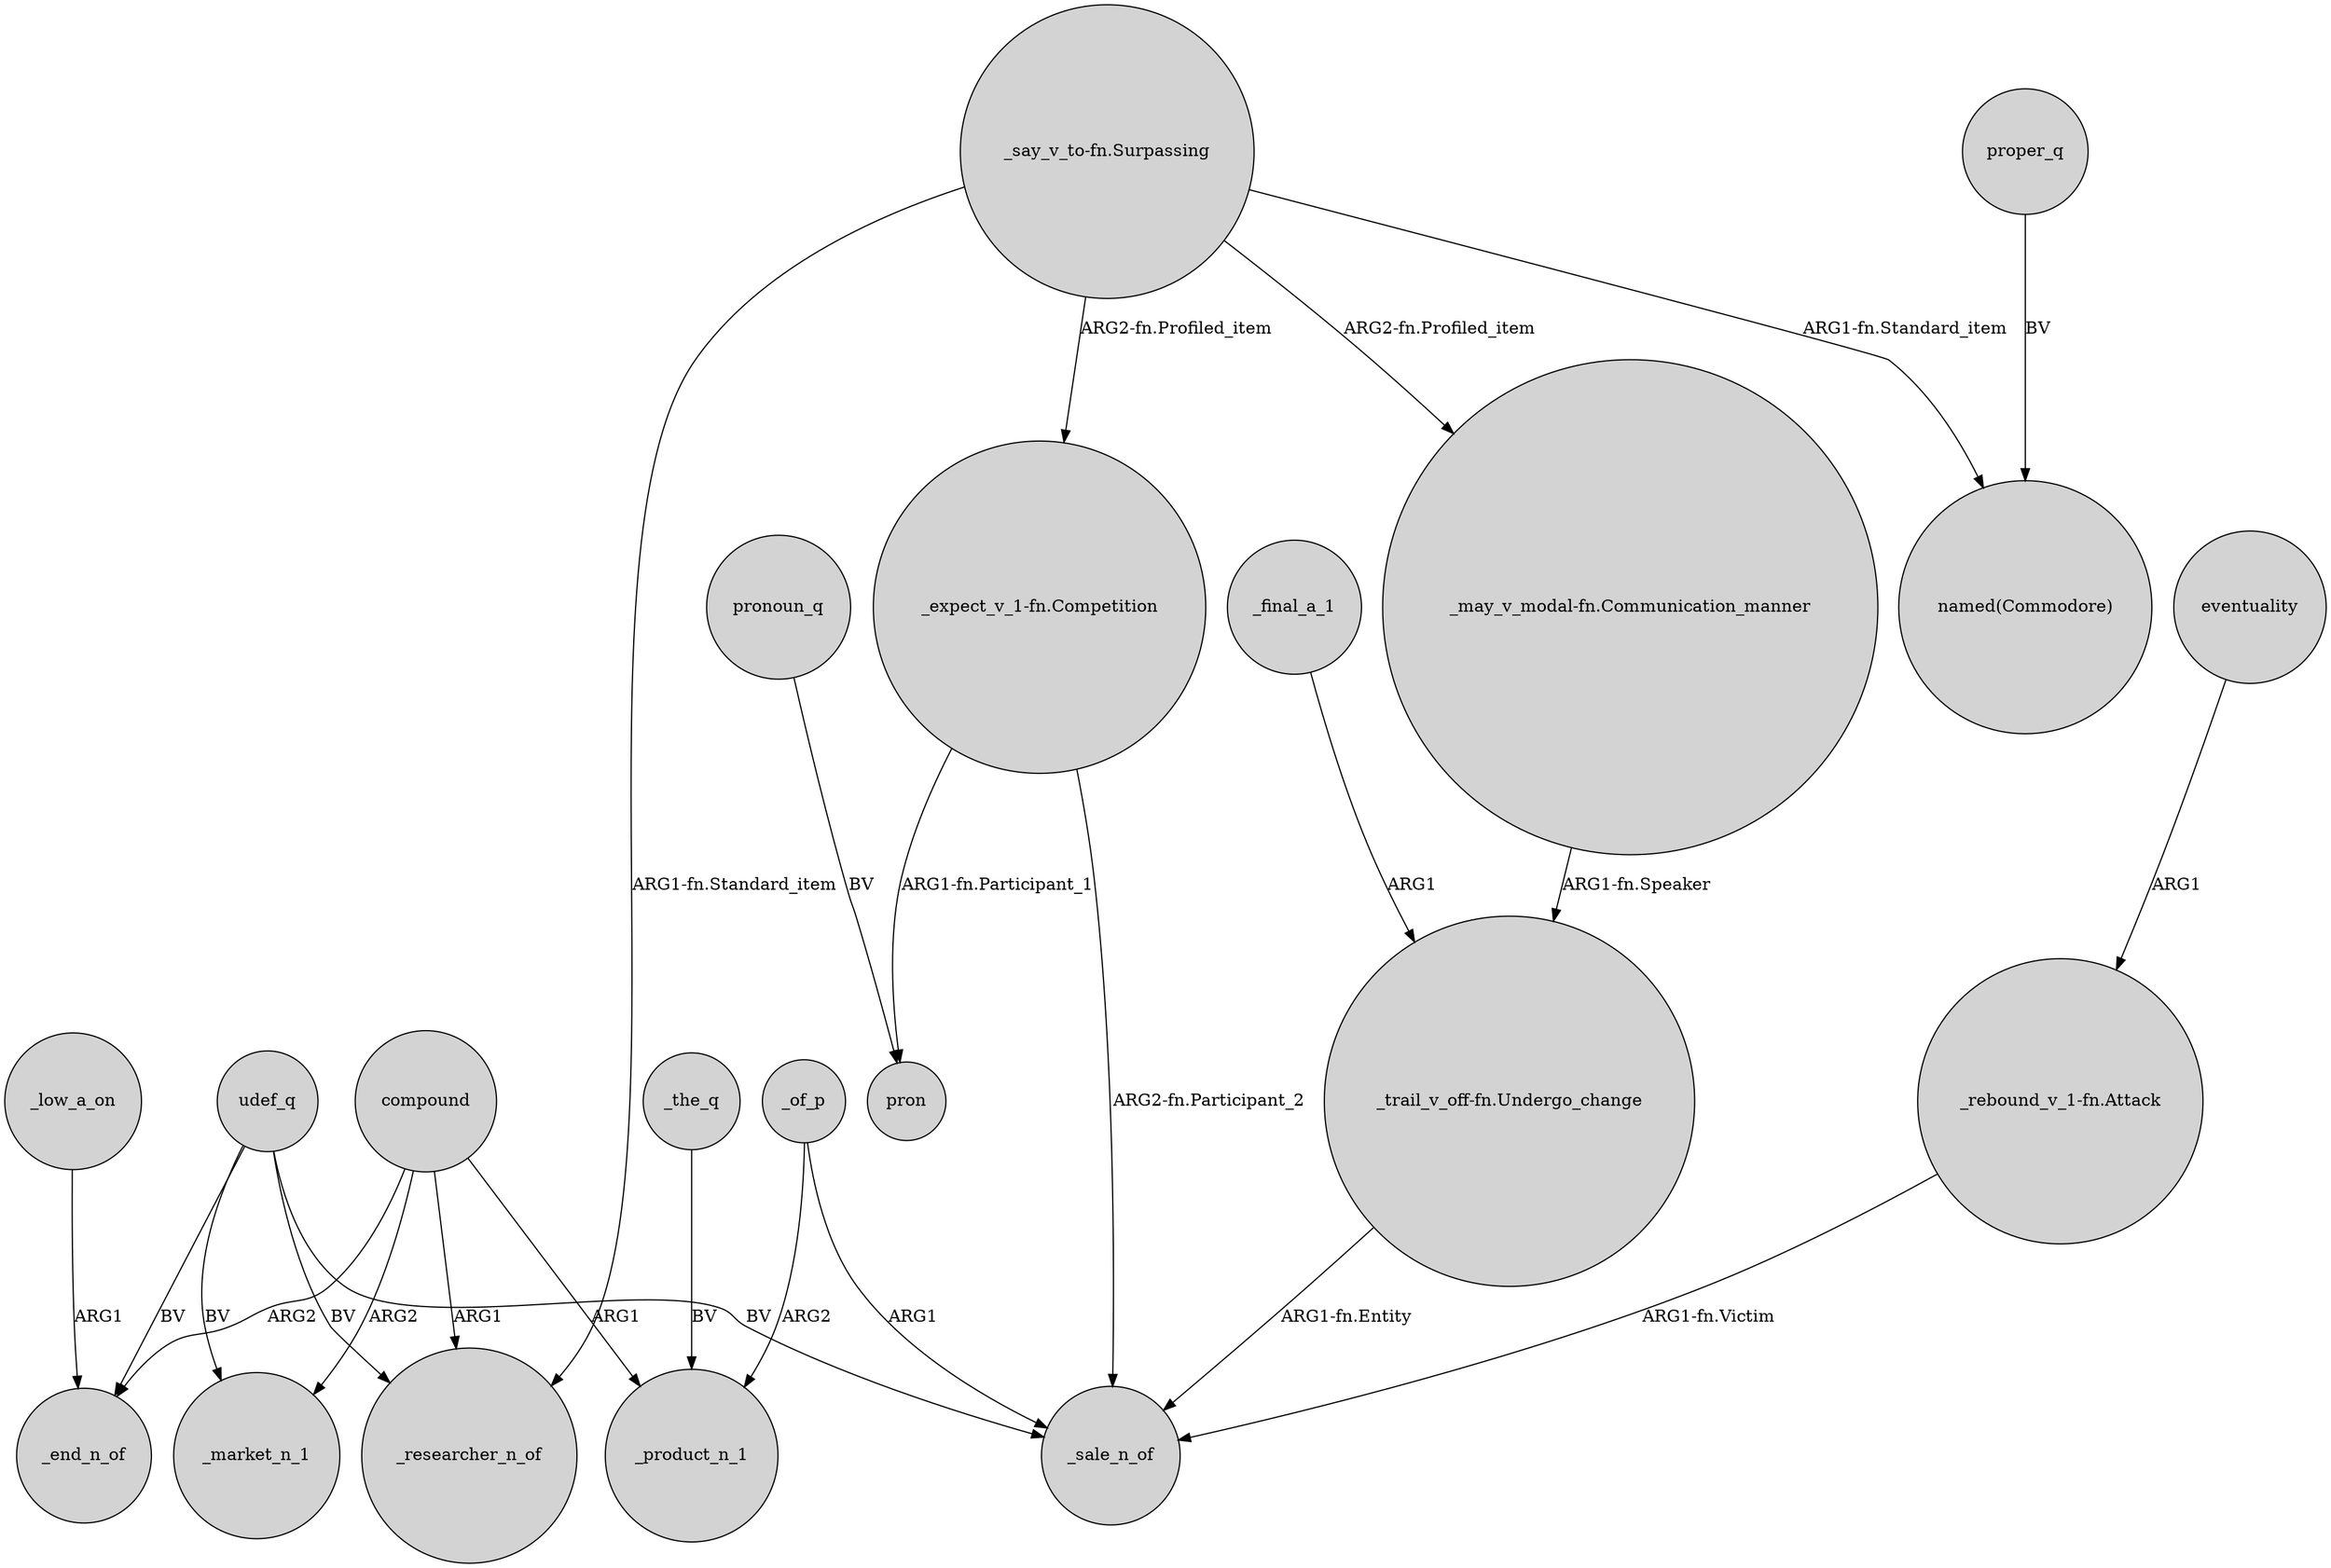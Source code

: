 digraph {
	node [shape=circle style=filled]
	udef_q -> _researcher_n_of [label=BV]
	"_rebound_v_1-fn.Attack" -> _sale_n_of [label="ARG1-fn.Victim"]
	udef_q -> _market_n_1 [label=BV]
	_of_p -> _sale_n_of [label=ARG1]
	eventuality -> "_rebound_v_1-fn.Attack" [label=ARG1]
	compound -> _market_n_1 [label=ARG2]
	"_expect_v_1-fn.Competition" -> _sale_n_of [label="ARG2-fn.Participant_2"]
	"_say_v_to-fn.Surpassing" -> _researcher_n_of [label="ARG1-fn.Standard_item"]
	udef_q -> _end_n_of [label=BV]
	udef_q -> _sale_n_of [label=BV]
	_the_q -> _product_n_1 [label=BV]
	"_say_v_to-fn.Surpassing" -> "_expect_v_1-fn.Competition" [label="ARG2-fn.Profiled_item"]
	_of_p -> _product_n_1 [label=ARG2]
	proper_q -> "named(Commodore)" [label=BV]
	pronoun_q -> pron [label=BV]
	"_expect_v_1-fn.Competition" -> pron [label="ARG1-fn.Participant_1"]
	_final_a_1 -> "_trail_v_off-fn.Undergo_change" [label=ARG1]
	compound -> _researcher_n_of [label=ARG1]
	"_say_v_to-fn.Surpassing" -> "named(Commodore)" [label="ARG1-fn.Standard_item"]
	compound -> _end_n_of [label=ARG2]
	compound -> _product_n_1 [label=ARG1]
	"_say_v_to-fn.Surpassing" -> "_may_v_modal-fn.Communication_manner" [label="ARG2-fn.Profiled_item"]
	_low_a_on -> _end_n_of [label=ARG1]
	"_trail_v_off-fn.Undergo_change" -> _sale_n_of [label="ARG1-fn.Entity"]
	"_may_v_modal-fn.Communication_manner" -> "_trail_v_off-fn.Undergo_change" [label="ARG1-fn.Speaker"]
}
